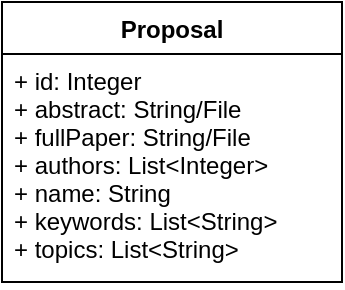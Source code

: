 <mxfile version="14.5.3" type="google"><diagram name="Page-1" id="e7e014a7-5840-1c2e-5031-d8a46d1fe8dd"><mxGraphModel dx="1422" dy="762" grid="1" gridSize="10" guides="1" tooltips="1" connect="1" arrows="1" fold="1" page="1" pageScale="1" pageWidth="1169" pageHeight="826" background="#ffffff" math="0" shadow="0"><root><mxCell id="0"/><mxCell id="1" parent="0"/><mxCell id="GS6d5IupXPtd9AjlLBZu-41" value="Proposal" style="swimlane;fontStyle=1;align=center;verticalAlign=top;childLayout=stackLayout;horizontal=1;startSize=26;horizontalStack=0;resizeParent=1;resizeParentMax=0;resizeLast=0;collapsible=1;marginBottom=0;" vertex="1" parent="1"><mxGeometry x="310" y="330" width="170" height="140" as="geometry"/></mxCell><mxCell id="GS6d5IupXPtd9AjlLBZu-42" value="+ id: Integer&#10;+ abstract: String/File&#10;+ fullPaper: String/File&#10;+ authors: List&lt;Integer&gt; &#10;+ name: String&#10;+ keywords: List&lt;String&gt;&#10;+ topics: List&lt;String&gt;" style="text;strokeColor=none;fillColor=none;align=left;verticalAlign=top;spacingLeft=4;spacingRight=4;overflow=hidden;rotatable=0;points=[[0,0.5],[1,0.5]];portConstraint=eastwest;" vertex="1" parent="GS6d5IupXPtd9AjlLBZu-41"><mxGeometry y="26" width="170" height="114" as="geometry"/></mxCell></root></mxGraphModel></diagram></mxfile>
